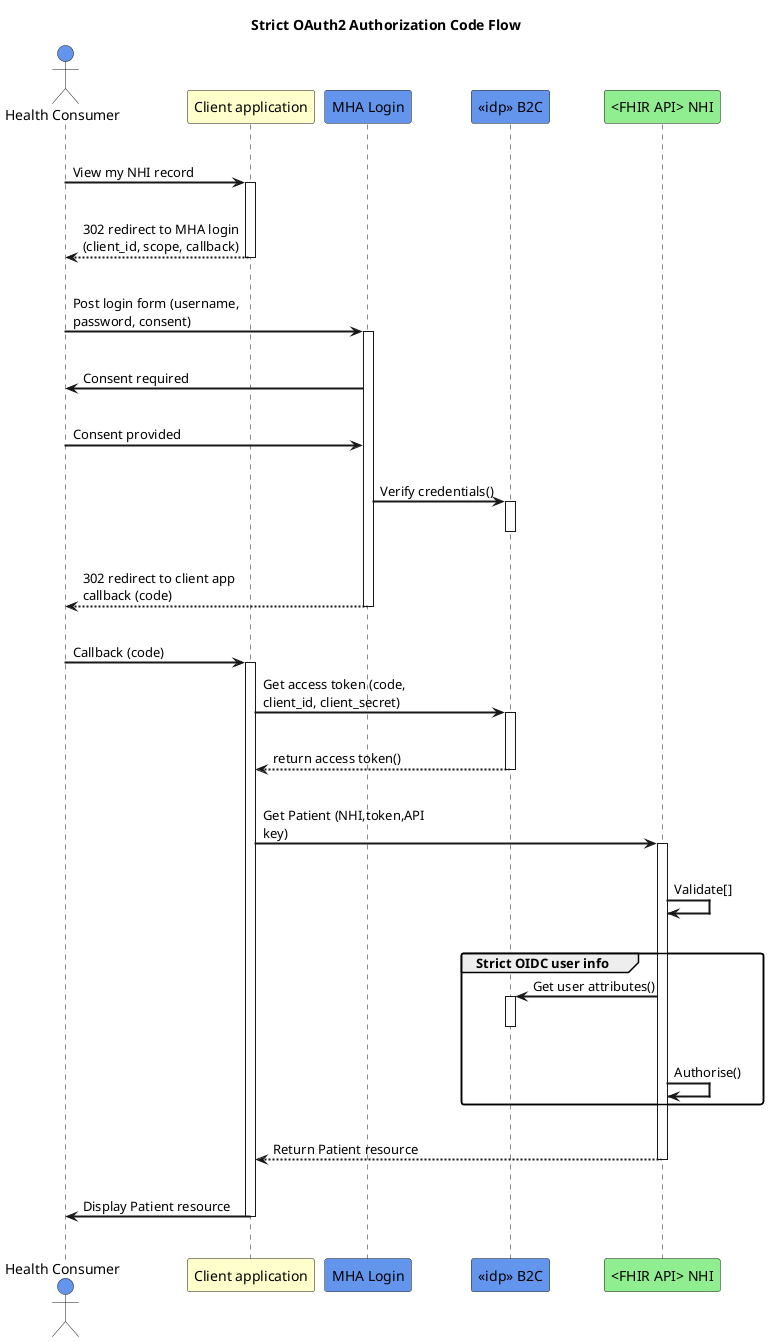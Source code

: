 @startuml
skinparam sequenceArrowThickness 2
skinparam roundcorner 5
skinparam maxmessagesize 180
skinparam sequenceParticipant bold
title Strict OAuth2 Authorization Code Flow
actor "Health Consumer" as User #CornflowerBlue
participant "Client application" as A #BUSINESS
participant "MHA Login" as B #CornflowerBlue
participant "<<idp>> B2C" as C #CornflowerBlue
participant "<FHIR API> NHI" as D #LightGreen
|||
User -> A: View my NHI record
activate A
|||
A -[dashed]-> User: 302 redirect to MHA login (client_id, scope, callback)
deactivate A
|||
User -> B: Post login form (username, password, consent)
activate B
|||
B -> User: Consent required
|||
User -> B:Consent provided
|||
B -> C: Verify credentials()
activate C
deactivate C
|||
B -[dashed]-> User: 302 redirect to client app callback (code)
deactivate B
|||
User -> A: Callback (code)
activate A
A -> C: Get access token (code, client_id, client_secret)
activate C
|||
C -[dashed]-> A: return access token()
deactivate C
|||
A -> D: Get Patient (NHI,token,API key)
activate D
|||
D -> D: Validate[]
|||
group Strict OIDC user info
D -> C: Get user attributes()
activate C
deactivate C
|||
D -> D: Authorise()  
end
|||
D -[dashed]-> A: Return Patient resource
deactivate D
|||
A -> User: Display Patient resource
deactivate A
|||
@enduml
